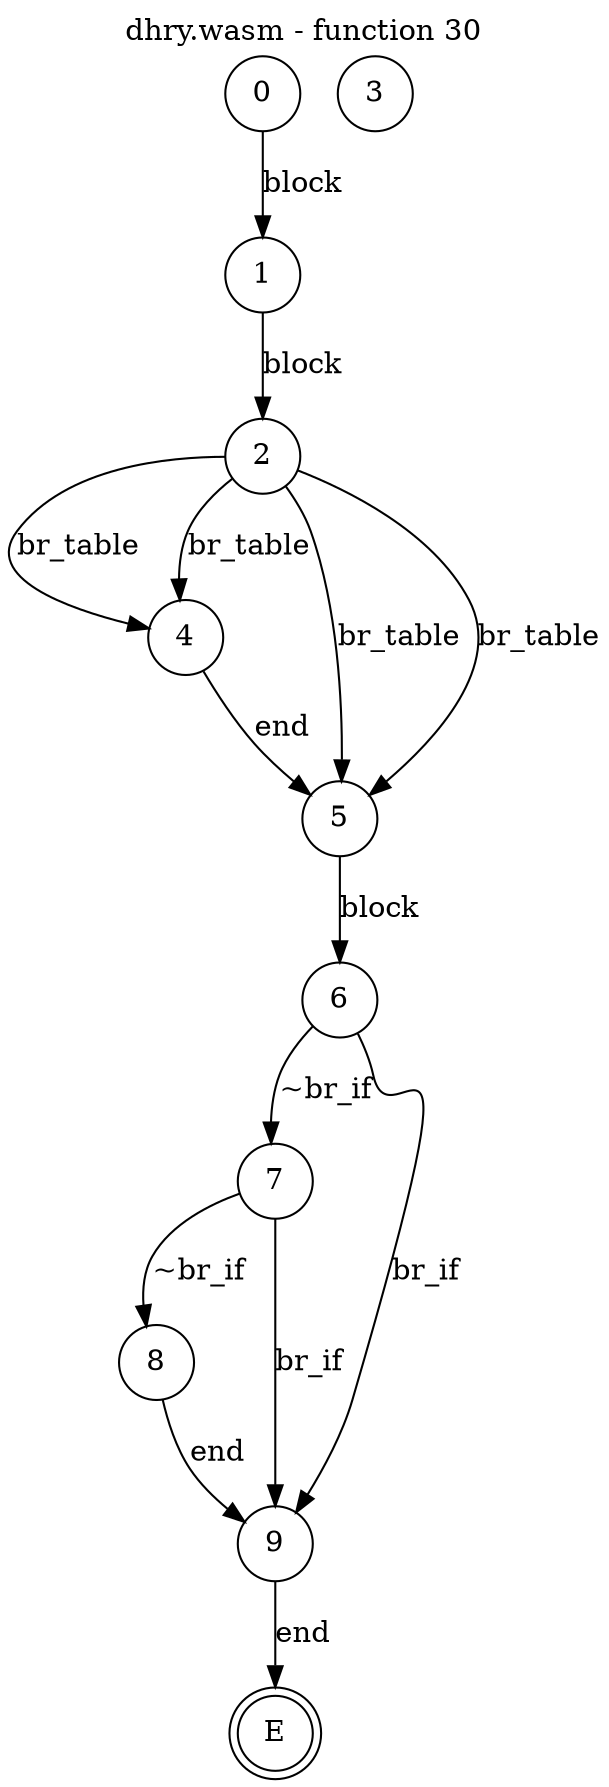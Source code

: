 digraph finite_state_machine {
    label = "dhry.wasm - function 30"
    labelloc =  t
    labelfontsize = 16
    labelfontcolor = black
    labelfontname = "Helvetica"
    node [shape = doublecircle]; E ;
node [shape=circle, fontcolor=black, style="", label="0"]0
node [shape=circle, fontcolor=black, style="", label="1"]1
node [shape=circle, fontcolor=black, style="", label="2"]2
node [shape=circle, fontcolor=black, style="", label="3"]3
node [shape=circle, fontcolor=black, style="", label="4"]4
node [shape=circle, fontcolor=black, style="", label="5"]5
node [shape=circle, fontcolor=black, style="", label="6"]6
node [shape=circle, fontcolor=black, style="", label="7"]7
node [shape=circle, fontcolor=black, style="", label="8"]8
node [shape=circle, fontcolor=black, style="", label="9"]9
node [shape=circle, fontcolor=black, style="", label="E"]E
    0 -> 1[label="block"];
    1 -> 2[label="block"];
    2 -> 4[label="br_table"];
    2 -> 5[label="br_table"];
    2 -> 4[label="br_table"];
    2 -> 5[label="br_table"];
    4 -> 5[label="end"];
    5 -> 6[label="block"];
    6 -> 7[label="~br_if"];
    6 -> 9[label="br_if"];
    7 -> 8[label="~br_if"];
    7 -> 9[label="br_if"];
    8 -> 9[label="end"];
    9 -> E[label="end"];
}
